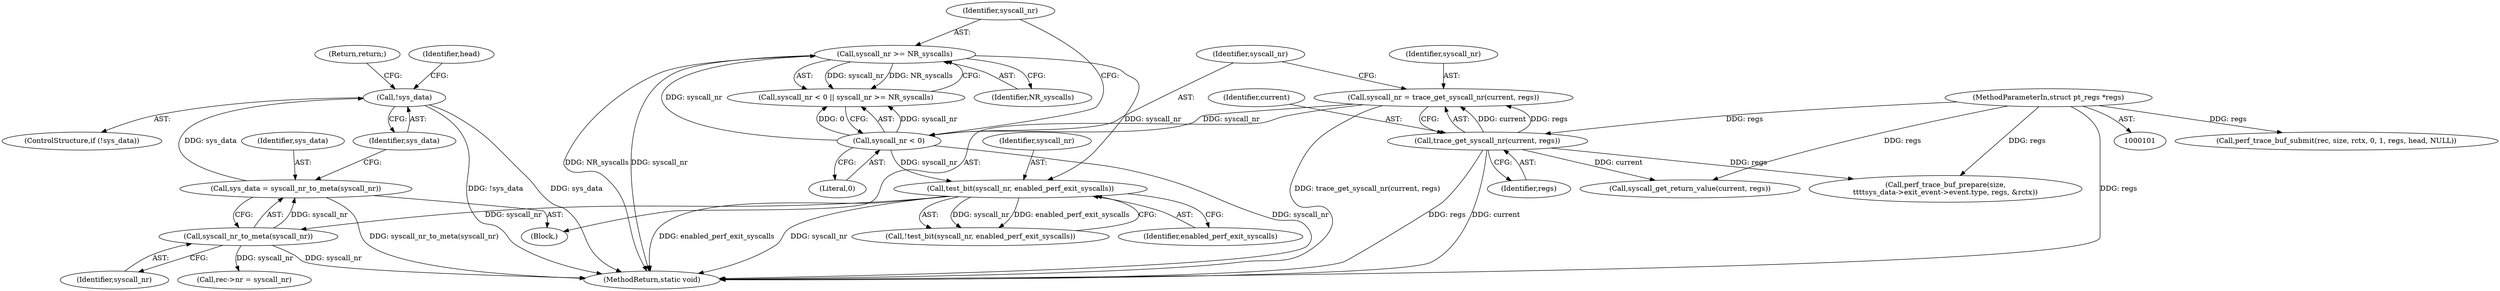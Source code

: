digraph "0_linux_086ba77a6db00ed858ff07451bedee197df868c9_2@pointer" {
"1000137" [label="(Call,!sys_data)"];
"1000132" [label="(Call,sys_data = syscall_nr_to_meta(syscall_nr))"];
"1000134" [label="(Call,syscall_nr_to_meta(syscall_nr))"];
"1000128" [label="(Call,test_bit(syscall_nr, enabled_perf_exit_syscalls))"];
"1000122" [label="(Call,syscall_nr >= NR_syscalls)"];
"1000119" [label="(Call,syscall_nr < 0)"];
"1000112" [label="(Call,syscall_nr = trace_get_syscall_nr(current, regs))"];
"1000114" [label="(Call,trace_get_syscall_nr(current, regs))"];
"1000103" [label="(MethodParameterIn,struct pt_regs *regs)"];
"1000128" [label="(Call,test_bit(syscall_nr, enabled_perf_exit_syscalls))"];
"1000103" [label="(MethodParameterIn,struct pt_regs *regs)"];
"1000112" [label="(Call,syscall_nr = trace_get_syscall_nr(current, regs))"];
"1000139" [label="(Return,return;)"];
"1000115" [label="(Identifier,current)"];
"1000127" [label="(Call,!test_bit(syscall_nr, enabled_perf_exit_syscalls))"];
"1000136" [label="(ControlStructure,if (!sys_data))"];
"1000138" [label="(Identifier,sys_data)"];
"1000116" [label="(Identifier,regs)"];
"1000114" [label="(Call,trace_get_syscall_nr(current, regs))"];
"1000171" [label="(Call,perf_trace_buf_prepare(size,\n\t\t\t\tsys_data->exit_event->event.type, regs, &rctx))"];
"1000196" [label="(Call,syscall_get_return_value(current, regs))"];
"1000118" [label="(Call,syscall_nr < 0 || syscall_nr >= NR_syscalls)"];
"1000113" [label="(Identifier,syscall_nr)"];
"1000137" [label="(Call,!sys_data)"];
"1000135" [label="(Identifier,syscall_nr)"];
"1000121" [label="(Literal,0)"];
"1000187" [label="(Call,rec->nr = syscall_nr)"];
"1000119" [label="(Call,syscall_nr < 0)"];
"1000123" [label="(Identifier,syscall_nr)"];
"1000122" [label="(Call,syscall_nr >= NR_syscalls)"];
"1000141" [label="(Identifier,head)"];
"1000120" [label="(Identifier,syscall_nr)"];
"1000129" [label="(Identifier,syscall_nr)"];
"1000105" [label="(Block,)"];
"1000130" [label="(Identifier,enabled_perf_exit_syscalls)"];
"1000199" [label="(Call,perf_trace_buf_submit(rec, size, rctx, 0, 1, regs, head, NULL))"];
"1000132" [label="(Call,sys_data = syscall_nr_to_meta(syscall_nr))"];
"1000208" [label="(MethodReturn,static void)"];
"1000124" [label="(Identifier,NR_syscalls)"];
"1000133" [label="(Identifier,sys_data)"];
"1000134" [label="(Call,syscall_nr_to_meta(syscall_nr))"];
"1000137" -> "1000136"  [label="AST: "];
"1000137" -> "1000138"  [label="CFG: "];
"1000138" -> "1000137"  [label="AST: "];
"1000139" -> "1000137"  [label="CFG: "];
"1000141" -> "1000137"  [label="CFG: "];
"1000137" -> "1000208"  [label="DDG: !sys_data"];
"1000137" -> "1000208"  [label="DDG: sys_data"];
"1000132" -> "1000137"  [label="DDG: sys_data"];
"1000132" -> "1000105"  [label="AST: "];
"1000132" -> "1000134"  [label="CFG: "];
"1000133" -> "1000132"  [label="AST: "];
"1000134" -> "1000132"  [label="AST: "];
"1000138" -> "1000132"  [label="CFG: "];
"1000132" -> "1000208"  [label="DDG: syscall_nr_to_meta(syscall_nr)"];
"1000134" -> "1000132"  [label="DDG: syscall_nr"];
"1000134" -> "1000135"  [label="CFG: "];
"1000135" -> "1000134"  [label="AST: "];
"1000134" -> "1000208"  [label="DDG: syscall_nr"];
"1000128" -> "1000134"  [label="DDG: syscall_nr"];
"1000134" -> "1000187"  [label="DDG: syscall_nr"];
"1000128" -> "1000127"  [label="AST: "];
"1000128" -> "1000130"  [label="CFG: "];
"1000129" -> "1000128"  [label="AST: "];
"1000130" -> "1000128"  [label="AST: "];
"1000127" -> "1000128"  [label="CFG: "];
"1000128" -> "1000208"  [label="DDG: enabled_perf_exit_syscalls"];
"1000128" -> "1000208"  [label="DDG: syscall_nr"];
"1000128" -> "1000127"  [label="DDG: syscall_nr"];
"1000128" -> "1000127"  [label="DDG: enabled_perf_exit_syscalls"];
"1000122" -> "1000128"  [label="DDG: syscall_nr"];
"1000119" -> "1000128"  [label="DDG: syscall_nr"];
"1000122" -> "1000118"  [label="AST: "];
"1000122" -> "1000124"  [label="CFG: "];
"1000123" -> "1000122"  [label="AST: "];
"1000124" -> "1000122"  [label="AST: "];
"1000118" -> "1000122"  [label="CFG: "];
"1000122" -> "1000208"  [label="DDG: syscall_nr"];
"1000122" -> "1000208"  [label="DDG: NR_syscalls"];
"1000122" -> "1000118"  [label="DDG: syscall_nr"];
"1000122" -> "1000118"  [label="DDG: NR_syscalls"];
"1000119" -> "1000122"  [label="DDG: syscall_nr"];
"1000119" -> "1000118"  [label="AST: "];
"1000119" -> "1000121"  [label="CFG: "];
"1000120" -> "1000119"  [label="AST: "];
"1000121" -> "1000119"  [label="AST: "];
"1000123" -> "1000119"  [label="CFG: "];
"1000118" -> "1000119"  [label="CFG: "];
"1000119" -> "1000208"  [label="DDG: syscall_nr"];
"1000119" -> "1000118"  [label="DDG: syscall_nr"];
"1000119" -> "1000118"  [label="DDG: 0"];
"1000112" -> "1000119"  [label="DDG: syscall_nr"];
"1000112" -> "1000105"  [label="AST: "];
"1000112" -> "1000114"  [label="CFG: "];
"1000113" -> "1000112"  [label="AST: "];
"1000114" -> "1000112"  [label="AST: "];
"1000120" -> "1000112"  [label="CFG: "];
"1000112" -> "1000208"  [label="DDG: trace_get_syscall_nr(current, regs)"];
"1000114" -> "1000112"  [label="DDG: current"];
"1000114" -> "1000112"  [label="DDG: regs"];
"1000114" -> "1000116"  [label="CFG: "];
"1000115" -> "1000114"  [label="AST: "];
"1000116" -> "1000114"  [label="AST: "];
"1000114" -> "1000208"  [label="DDG: current"];
"1000114" -> "1000208"  [label="DDG: regs"];
"1000103" -> "1000114"  [label="DDG: regs"];
"1000114" -> "1000171"  [label="DDG: regs"];
"1000114" -> "1000196"  [label="DDG: current"];
"1000103" -> "1000101"  [label="AST: "];
"1000103" -> "1000208"  [label="DDG: regs"];
"1000103" -> "1000171"  [label="DDG: regs"];
"1000103" -> "1000196"  [label="DDG: regs"];
"1000103" -> "1000199"  [label="DDG: regs"];
}
